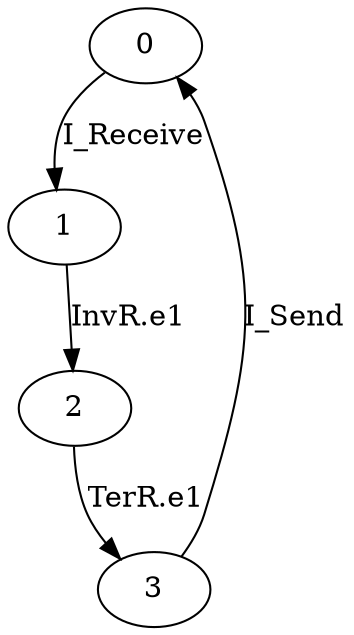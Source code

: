 digraph G {
  0 -> 1 [ label="I_Receive" ];
  1 -> 2 [ label="InvR.e1" ];
  2 -> 3 [ label="TerR.e1" ];
  3 -> 0 [ label="I_Send" ];
}
